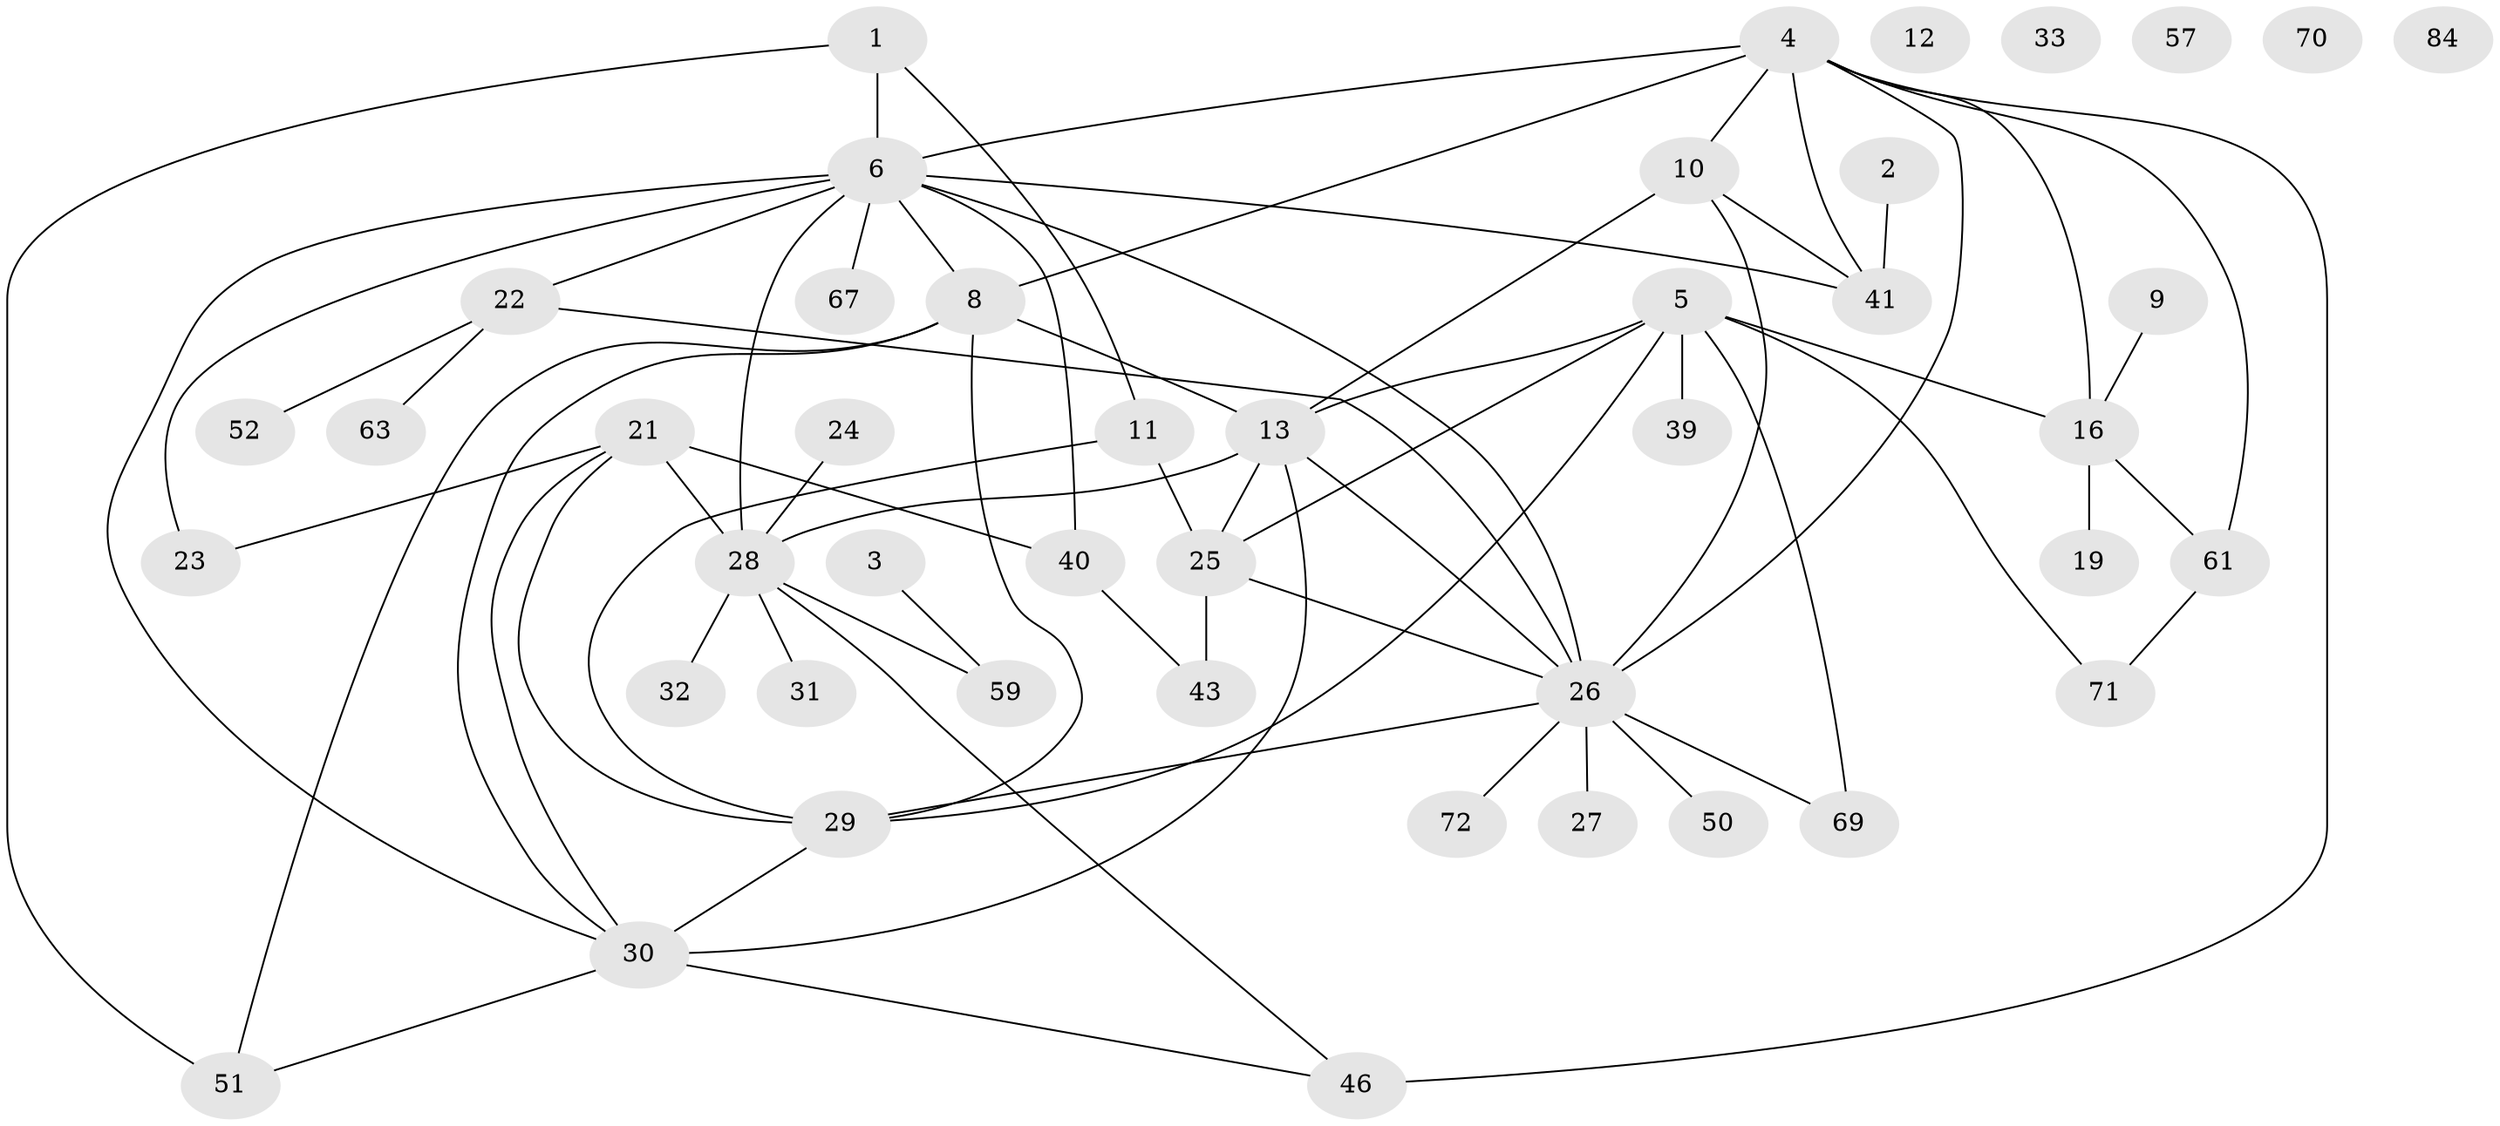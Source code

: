 // original degree distribution, {2: 0.2, 1: 0.23333333333333334, 5: 0.08888888888888889, 7: 0.022222222222222223, 3: 0.23333333333333334, 0: 0.044444444444444446, 6: 0.044444444444444446, 4: 0.12222222222222222, 8: 0.011111111111111112}
// Generated by graph-tools (version 1.1) at 2025/13/03/09/25 04:13:00]
// undirected, 45 vertices, 70 edges
graph export_dot {
graph [start="1"]
  node [color=gray90,style=filled];
  1 [super="+85+68"];
  2;
  3;
  4 [super="+66+56+18"];
  5 [super="+7+15"];
  6 [super="+48+80+14+37+53"];
  8 [super="+73"];
  9;
  10 [super="+45"];
  11 [super="+17"];
  12;
  13 [super="+38"];
  16 [super="+20"];
  19;
  21 [super="+74+81"];
  22 [super="+58"];
  23;
  24;
  25 [super="+88+55+64"];
  26 [super="+83+49"];
  27;
  28 [super="+34"];
  29 [super="+89+44"];
  30 [super="+65+35"];
  31;
  32 [super="+54"];
  33;
  39;
  40;
  41;
  43 [super="+60+75"];
  46;
  50;
  51;
  52;
  57 [super="+78"];
  59;
  61;
  63;
  67;
  69;
  70;
  71;
  72 [super="+86"];
  84;
  1 -- 51;
  1 -- 6 [weight=3];
  1 -- 11;
  2 -- 41;
  3 -- 59;
  4 -- 41;
  4 -- 46;
  4 -- 26;
  4 -- 8;
  4 -- 10 [weight=2];
  4 -- 61;
  4 -- 6;
  4 -- 16;
  5 -- 25 [weight=2];
  5 -- 29;
  5 -- 39;
  5 -- 69;
  5 -- 71;
  5 -- 13 [weight=3];
  5 -- 16;
  6 -- 41;
  6 -- 67;
  6 -- 28;
  6 -- 30;
  6 -- 40;
  6 -- 22;
  6 -- 23;
  6 -- 26;
  6 -- 8;
  8 -- 51;
  8 -- 30;
  8 -- 13 [weight=2];
  8 -- 29;
  9 -- 16;
  10 -- 41;
  10 -- 26;
  10 -- 13;
  11 -- 29;
  11 -- 25;
  13 -- 26;
  13 -- 25;
  13 -- 28;
  13 -- 30 [weight=2];
  16 -- 19;
  16 -- 61;
  21 -- 23;
  21 -- 40;
  21 -- 28;
  21 -- 30;
  21 -- 29;
  22 -- 26;
  22 -- 52;
  22 -- 63;
  24 -- 28;
  25 -- 26;
  25 -- 43;
  26 -- 50;
  26 -- 69 [weight=2];
  26 -- 27;
  26 -- 29;
  26 -- 72;
  28 -- 59;
  28 -- 46;
  28 -- 31;
  28 -- 32;
  29 -- 30;
  30 -- 46;
  30 -- 51;
  40 -- 43;
  61 -- 71;
}

